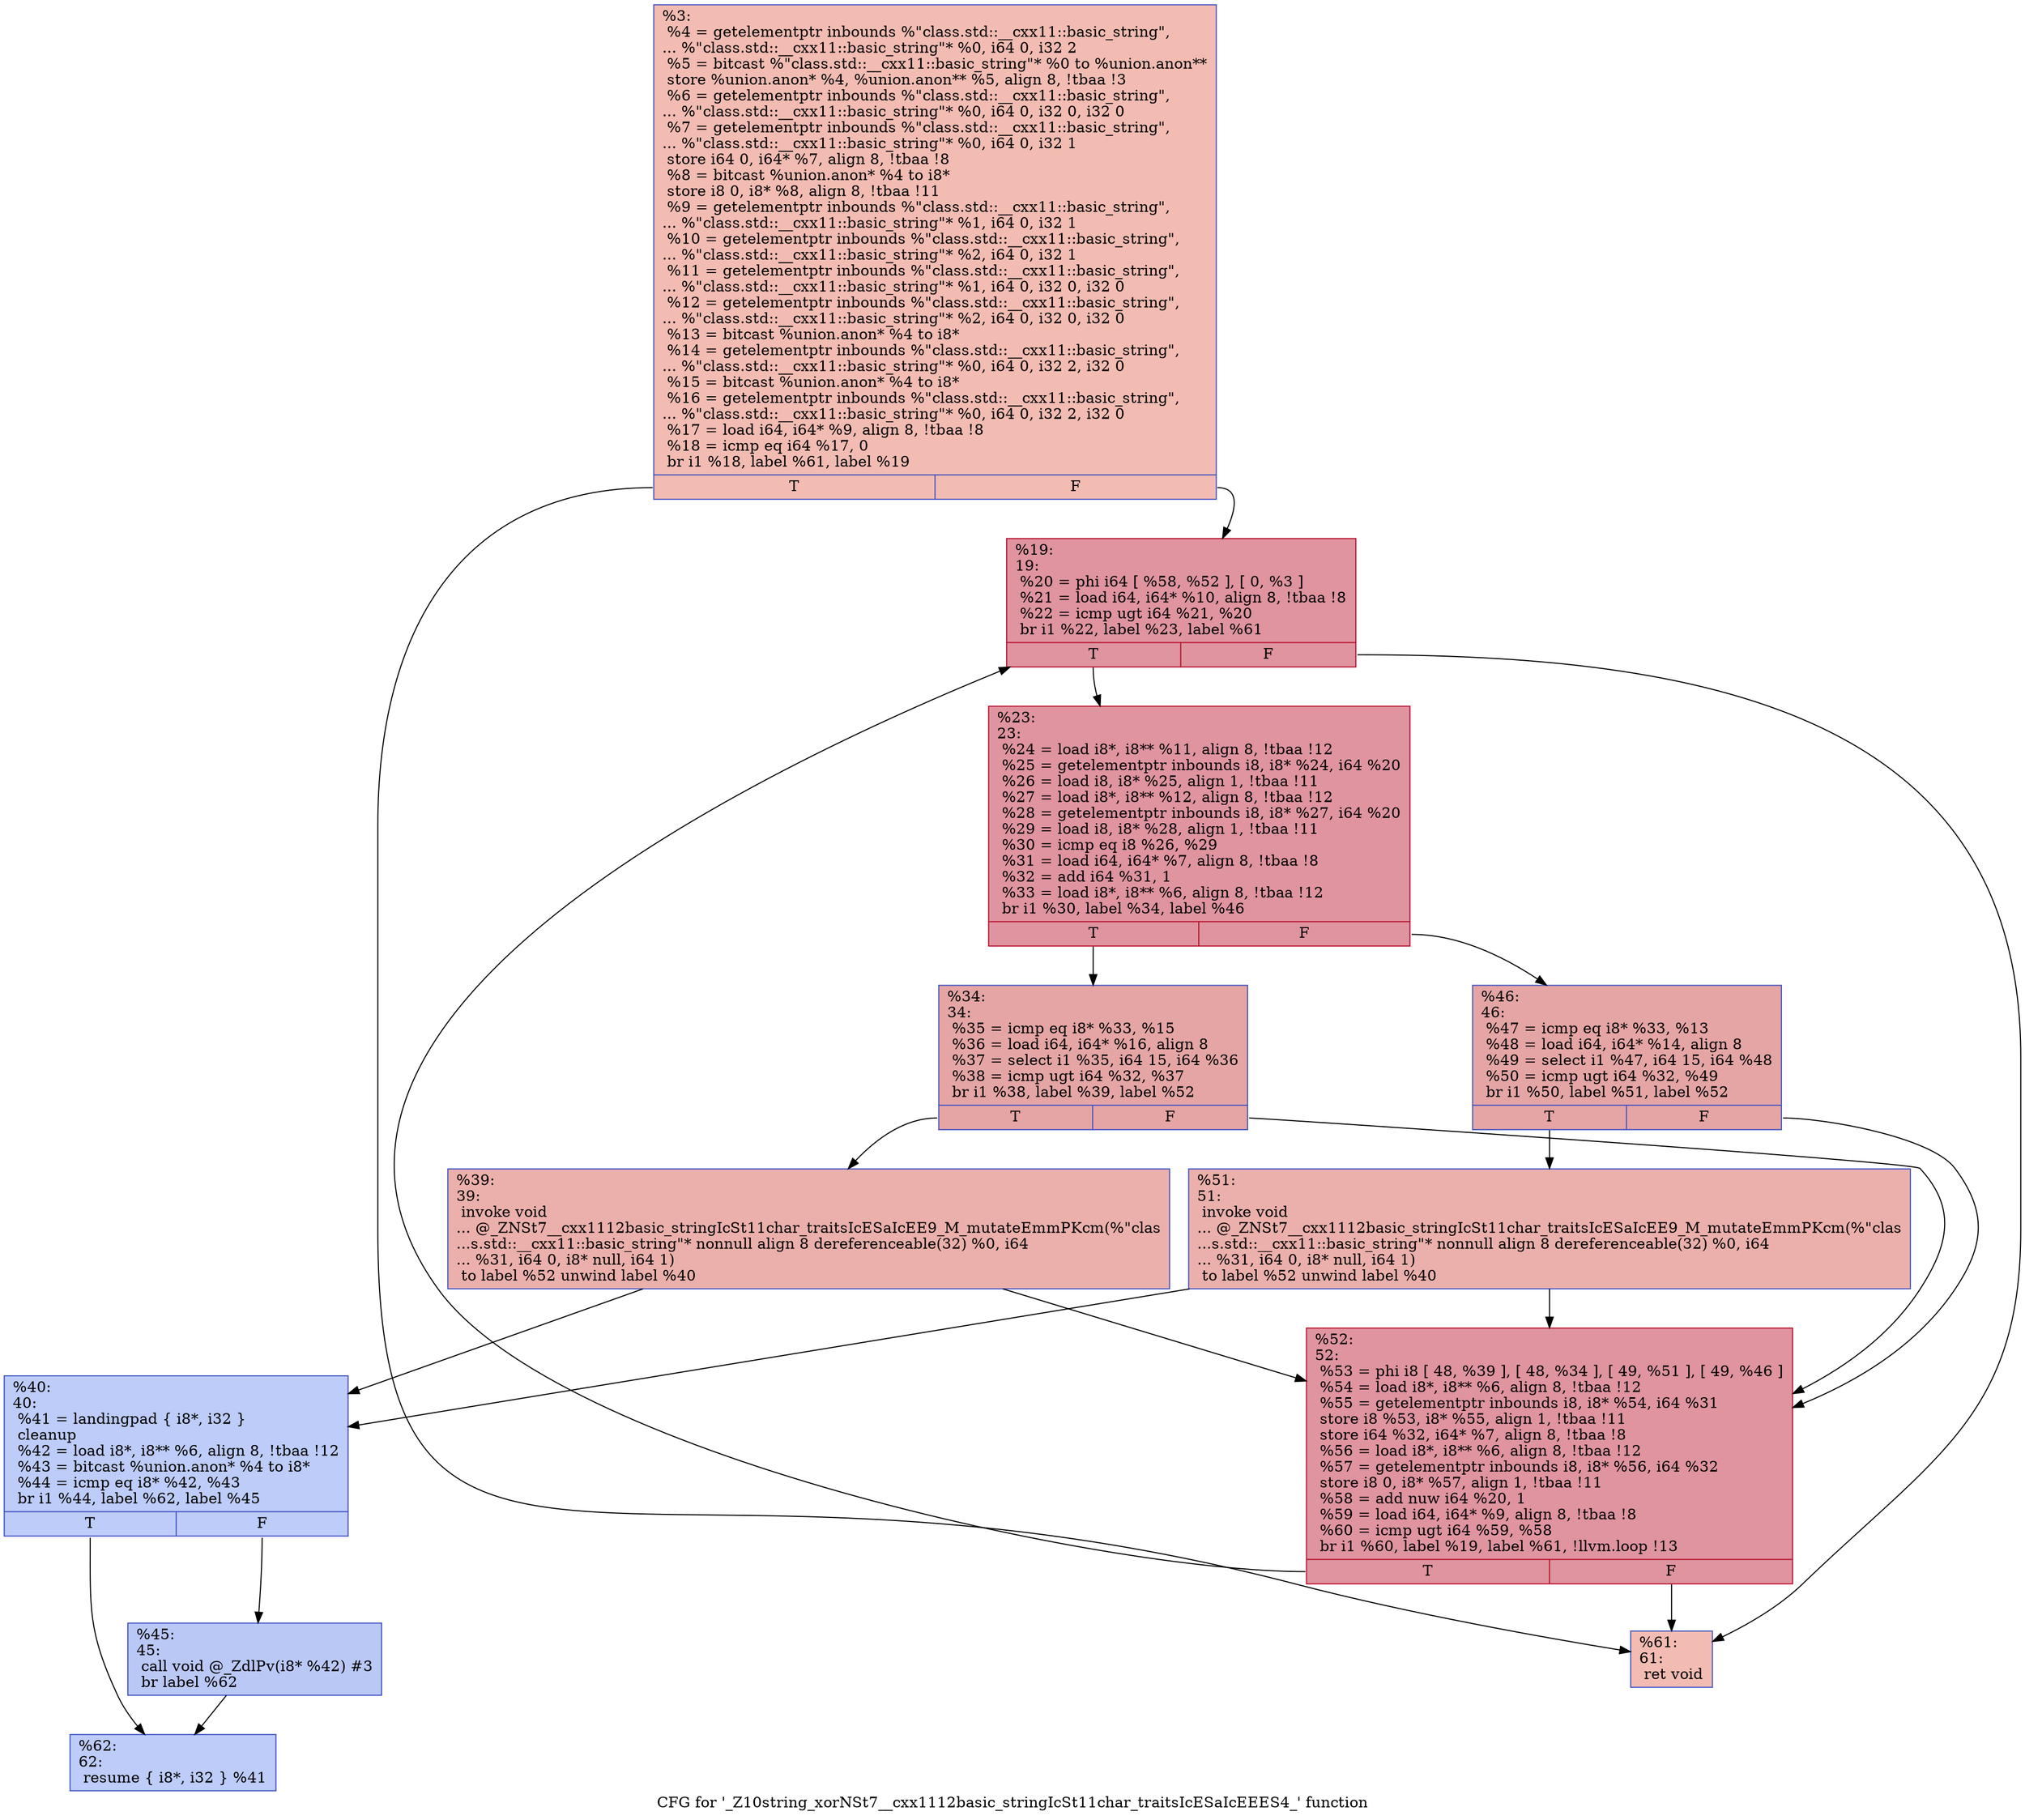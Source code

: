 digraph "CFG for '_Z10string_xorNSt7__cxx1112basic_stringIcSt11char_traitsIcESaIcEEES4_' function" {
	label="CFG for '_Z10string_xorNSt7__cxx1112basic_stringIcSt11char_traitsIcESaIcEEES4_' function";

	Node0x5561776b2d10 [shape=record,color="#3d50c3ff", style=filled, fillcolor="#e1675170",label="{%3:\l  %4 = getelementptr inbounds %\"class.std::__cxx11::basic_string\",\l... %\"class.std::__cxx11::basic_string\"* %0, i64 0, i32 2\l  %5 = bitcast %\"class.std::__cxx11::basic_string\"* %0 to %union.anon**\l  store %union.anon* %4, %union.anon** %5, align 8, !tbaa !3\l  %6 = getelementptr inbounds %\"class.std::__cxx11::basic_string\",\l... %\"class.std::__cxx11::basic_string\"* %0, i64 0, i32 0, i32 0\l  %7 = getelementptr inbounds %\"class.std::__cxx11::basic_string\",\l... %\"class.std::__cxx11::basic_string\"* %0, i64 0, i32 1\l  store i64 0, i64* %7, align 8, !tbaa !8\l  %8 = bitcast %union.anon* %4 to i8*\l  store i8 0, i8* %8, align 8, !tbaa !11\l  %9 = getelementptr inbounds %\"class.std::__cxx11::basic_string\",\l... %\"class.std::__cxx11::basic_string\"* %1, i64 0, i32 1\l  %10 = getelementptr inbounds %\"class.std::__cxx11::basic_string\",\l... %\"class.std::__cxx11::basic_string\"* %2, i64 0, i32 1\l  %11 = getelementptr inbounds %\"class.std::__cxx11::basic_string\",\l... %\"class.std::__cxx11::basic_string\"* %1, i64 0, i32 0, i32 0\l  %12 = getelementptr inbounds %\"class.std::__cxx11::basic_string\",\l... %\"class.std::__cxx11::basic_string\"* %2, i64 0, i32 0, i32 0\l  %13 = bitcast %union.anon* %4 to i8*\l  %14 = getelementptr inbounds %\"class.std::__cxx11::basic_string\",\l... %\"class.std::__cxx11::basic_string\"* %0, i64 0, i32 2, i32 0\l  %15 = bitcast %union.anon* %4 to i8*\l  %16 = getelementptr inbounds %\"class.std::__cxx11::basic_string\",\l... %\"class.std::__cxx11::basic_string\"* %0, i64 0, i32 2, i32 0\l  %17 = load i64, i64* %9, align 8, !tbaa !8\l  %18 = icmp eq i64 %17, 0\l  br i1 %18, label %61, label %19\l|{<s0>T|<s1>F}}"];
	Node0x5561776b2d10:s0 -> Node0x5561776b4410;
	Node0x5561776b2d10:s1 -> Node0x5561776b5f90;
	Node0x5561776b5f90 [shape=record,color="#b70d28ff", style=filled, fillcolor="#b70d2870",label="{%19:\l19:                                               \l  %20 = phi i64 [ %58, %52 ], [ 0, %3 ]\l  %21 = load i64, i64* %10, align 8, !tbaa !8\l  %22 = icmp ugt i64 %21, %20\l  br i1 %22, label %23, label %61\l|{<s0>T|<s1>F}}"];
	Node0x5561776b5f90:s0 -> Node0x5561776b6340;
	Node0x5561776b5f90:s1 -> Node0x5561776b4410;
	Node0x5561776b6340 [shape=record,color="#b70d28ff", style=filled, fillcolor="#b70d2870",label="{%23:\l23:                                               \l  %24 = load i8*, i8** %11, align 8, !tbaa !12\l  %25 = getelementptr inbounds i8, i8* %24, i64 %20\l  %26 = load i8, i8* %25, align 1, !tbaa !11\l  %27 = load i8*, i8** %12, align 8, !tbaa !12\l  %28 = getelementptr inbounds i8, i8* %27, i64 %20\l  %29 = load i8, i8* %28, align 1, !tbaa !11\l  %30 = icmp eq i8 %26, %29\l  %31 = load i64, i64* %7, align 8, !tbaa !8\l  %32 = add i64 %31, 1\l  %33 = load i8*, i8** %6, align 8, !tbaa !12\l  br i1 %30, label %34, label %46\l|{<s0>T|<s1>F}}"];
	Node0x5561776b6340:s0 -> Node0x5561776b78c0;
	Node0x5561776b6340:s1 -> Node0x5561776b7950;
	Node0x5561776b78c0 [shape=record,color="#3d50c3ff", style=filled, fillcolor="#c5333470",label="{%34:\l34:                                               \l  %35 = icmp eq i8* %33, %15\l  %36 = load i64, i64* %16, align 8\l  %37 = select i1 %35, i64 15, i64 %36\l  %38 = icmp ugt i64 %32, %37\l  br i1 %38, label %39, label %52\l|{<s0>T|<s1>F}}"];
	Node0x5561776b78c0:s0 -> Node0x5561776b7d00;
	Node0x5561776b78c0:s1 -> Node0x5561776b6100;
	Node0x5561776b7d00 [shape=record,color="#3d50c3ff", style=filled, fillcolor="#d24b4070",label="{%39:\l39:                                               \l  invoke void\l... @_ZNSt7__cxx1112basic_stringIcSt11char_traitsIcESaIcEE9_M_mutateEmmPKcm(%\"clas\l...s.std::__cxx11::basic_string\"* nonnull align 8 dereferenceable(32) %0, i64\l... %31, i64 0, i8* null, i64 1)\l          to label %52 unwind label %40\l}"];
	Node0x5561776b7d00 -> Node0x5561776b6100;
	Node0x5561776b7d00 -> Node0x5561776b7ec0;
	Node0x5561776b7ec0 [shape=record,color="#3d50c3ff", style=filled, fillcolor="#6a8bef70",label="{%40:\l40:                                               \l  %41 = landingpad \{ i8*, i32 \}\l          cleanup\l  %42 = load i8*, i8** %6, align 8, !tbaa !12\l  %43 = bitcast %union.anon* %4 to i8*\l  %44 = icmp eq i8* %42, %43\l  br i1 %44, label %62, label %45\l|{<s0>T|<s1>F}}"];
	Node0x5561776b7ec0:s0 -> Node0x5561776b85f0;
	Node0x5561776b7ec0:s1 -> Node0x5561776b8640;
	Node0x5561776b8640 [shape=record,color="#3d50c3ff", style=filled, fillcolor="#6282ea70",label="{%45:\l45:                                               \l  call void @_ZdlPv(i8* %42) #3\l  br label %62\l}"];
	Node0x5561776b8640 -> Node0x5561776b85f0;
	Node0x5561776b7950 [shape=record,color="#3d50c3ff", style=filled, fillcolor="#c5333470",label="{%46:\l46:                                               \l  %47 = icmp eq i8* %33, %13\l  %48 = load i64, i64* %14, align 8\l  %49 = select i1 %47, i64 15, i64 %48\l  %50 = icmp ugt i64 %32, %49\l  br i1 %50, label %51, label %52\l|{<s0>T|<s1>F}}"];
	Node0x5561776b7950:s0 -> Node0x5561776b8c60;
	Node0x5561776b7950:s1 -> Node0x5561776b6100;
	Node0x5561776b8c60 [shape=record,color="#3d50c3ff", style=filled, fillcolor="#d24b4070",label="{%51:\l51:                                               \l  invoke void\l... @_ZNSt7__cxx1112basic_stringIcSt11char_traitsIcESaIcEE9_M_mutateEmmPKcm(%\"clas\l...s.std::__cxx11::basic_string\"* nonnull align 8 dereferenceable(32) %0, i64\l... %31, i64 0, i8* null, i64 1)\l          to label %52 unwind label %40\l}"];
	Node0x5561776b8c60 -> Node0x5561776b6100;
	Node0x5561776b8c60 -> Node0x5561776b7ec0;
	Node0x5561776b6100 [shape=record,color="#b70d28ff", style=filled, fillcolor="#b70d2870",label="{%52:\l52:                                               \l  %53 = phi i8 [ 48, %39 ], [ 48, %34 ], [ 49, %51 ], [ 49, %46 ]\l  %54 = load i8*, i8** %6, align 8, !tbaa !12\l  %55 = getelementptr inbounds i8, i8* %54, i64 %31\l  store i8 %53, i8* %55, align 1, !tbaa !11\l  store i64 %32, i64* %7, align 8, !tbaa !8\l  %56 = load i8*, i8** %6, align 8, !tbaa !12\l  %57 = getelementptr inbounds i8, i8* %56, i64 %32\l  store i8 0, i8* %57, align 1, !tbaa !11\l  %58 = add nuw i64 %20, 1\l  %59 = load i64, i64* %9, align 8, !tbaa !8\l  %60 = icmp ugt i64 %59, %58\l  br i1 %60, label %19, label %61, !llvm.loop !13\l|{<s0>T|<s1>F}}"];
	Node0x5561776b6100:s0 -> Node0x5561776b5f90;
	Node0x5561776b6100:s1 -> Node0x5561776b4410;
	Node0x5561776b4410 [shape=record,color="#3d50c3ff", style=filled, fillcolor="#e1675170",label="{%61:\l61:                                               \l  ret void\l}"];
	Node0x5561776b85f0 [shape=record,color="#3d50c3ff", style=filled, fillcolor="#6a8bef70",label="{%62:\l62:                                               \l  resume \{ i8*, i32 \} %41\l}"];
}
